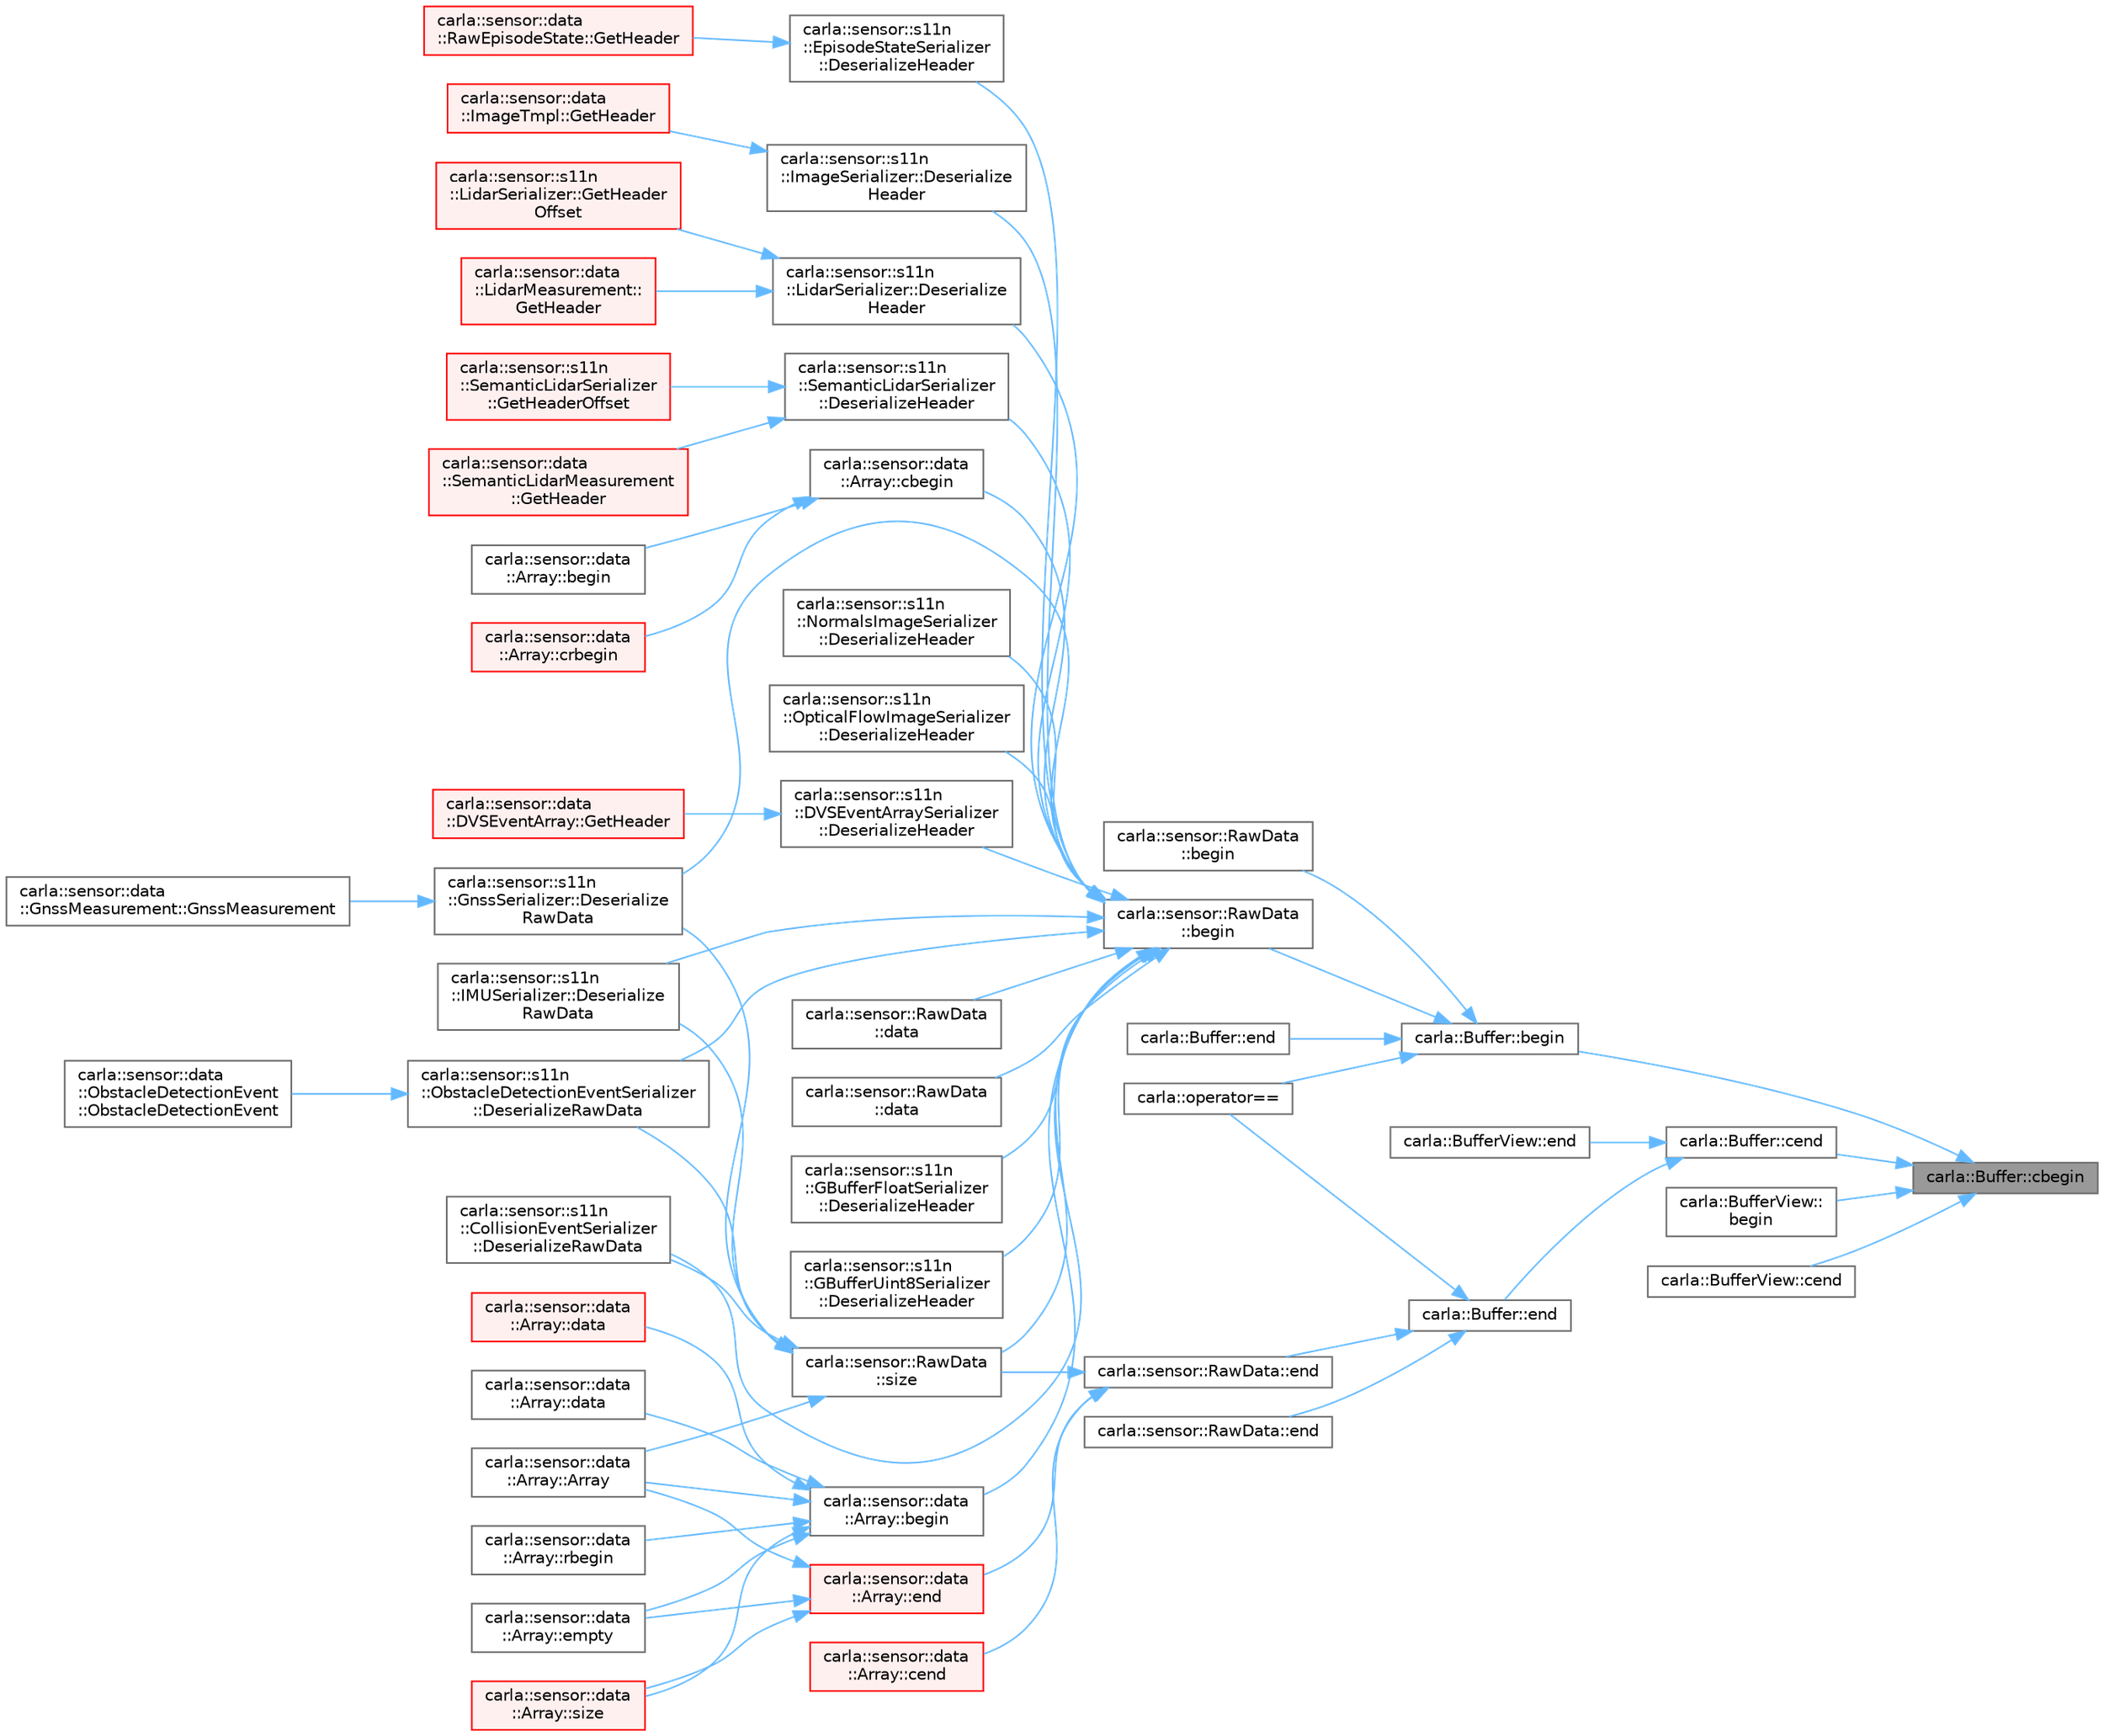 digraph "carla::Buffer::cbegin"
{
 // INTERACTIVE_SVG=YES
 // LATEX_PDF_SIZE
  bgcolor="transparent";
  edge [fontname=Helvetica,fontsize=10,labelfontname=Helvetica,labelfontsize=10];
  node [fontname=Helvetica,fontsize=10,shape=box,height=0.2,width=0.4];
  rankdir="RL";
  Node1 [id="Node000001",label="carla::Buffer::cbegin",height=0.2,width=0.4,color="gray40", fillcolor="grey60", style="filled", fontcolor="black",tooltip=" "];
  Node1 -> Node2 [id="edge1_Node000001_Node000002",dir="back",color="steelblue1",style="solid",tooltip=" "];
  Node2 [id="Node000002",label="carla::Buffer::begin",height=0.2,width=0.4,color="grey40", fillcolor="white", style="filled",URL="$d0/d0a/classcarla_1_1Buffer.html#a0afeda4355e6196d808ddf25142d5dbd",tooltip=" "];
  Node2 -> Node3 [id="edge2_Node000002_Node000003",dir="back",color="steelblue1",style="solid",tooltip=" "];
  Node3 [id="Node000003",label="carla::sensor::RawData\l::begin",height=0.2,width=0.4,color="grey40", fillcolor="white", style="filled",URL="$d3/da0/classcarla_1_1sensor_1_1RawData.html#a0c874dd15dce0518010d8cc2e1a8f4f6",tooltip="Begin iterator to the data generated by the sensor."];
  Node2 -> Node4 [id="edge3_Node000002_Node000004",dir="back",color="steelblue1",style="solid",tooltip=" "];
  Node4 [id="Node000004",label="carla::sensor::RawData\l::begin",height=0.2,width=0.4,color="grey40", fillcolor="white", style="filled",URL="$d3/da0/classcarla_1_1sensor_1_1RawData.html#ad29c6a9698aa66f593286f5e6fc601ea",tooltip="Begin iterator to the data generated by the sensor."];
  Node4 -> Node5 [id="edge4_Node000004_Node000005",dir="back",color="steelblue1",style="solid",tooltip=" "];
  Node5 [id="Node000005",label="carla::sensor::data\l::Array::begin",height=0.2,width=0.4,color="grey40", fillcolor="white", style="filled",URL="$d2/dcc/classcarla_1_1sensor_1_1data_1_1Array.html#ad4106c884d01f339c75bf33f480da7d2",tooltip=" "];
  Node5 -> Node6 [id="edge5_Node000005_Node000006",dir="back",color="steelblue1",style="solid",tooltip=" "];
  Node6 [id="Node000006",label="carla::sensor::data\l::Array::Array",height=0.2,width=0.4,color="grey40", fillcolor="white", style="filled",URL="$d2/dcc/classcarla_1_1sensor_1_1data_1_1Array.html#a0bbb02616c862c8969d94feac57dc8fd",tooltip=" "];
  Node5 -> Node7 [id="edge6_Node000005_Node000007",dir="back",color="steelblue1",style="solid",tooltip=" "];
  Node7 [id="Node000007",label="carla::sensor::data\l::Array::data",height=0.2,width=0.4,color="red", fillcolor="#FFF0F0", style="filled",URL="$d2/dcc/classcarla_1_1sensor_1_1data_1_1Array.html#aaba8587c9e8b3bfab47ab14b92fe2c11",tooltip=" "];
  Node5 -> Node12 [id="edge7_Node000005_Node000012",dir="back",color="steelblue1",style="solid",tooltip=" "];
  Node12 [id="Node000012",label="carla::sensor::data\l::Array::data",height=0.2,width=0.4,color="grey40", fillcolor="white", style="filled",URL="$d2/dcc/classcarla_1_1sensor_1_1data_1_1Array.html#a3c69471e62a52869989a1ab3b1ec38d3",tooltip=" "];
  Node5 -> Node13 [id="edge8_Node000005_Node000013",dir="back",color="steelblue1",style="solid",tooltip=" "];
  Node13 [id="Node000013",label="carla::sensor::data\l::Array::empty",height=0.2,width=0.4,color="grey40", fillcolor="white", style="filled",URL="$d2/dcc/classcarla_1_1sensor_1_1data_1_1Array.html#a45922732dcb2e5735e430eb0927ba1b2",tooltip=" "];
  Node5 -> Node14 [id="edge9_Node000005_Node000014",dir="back",color="steelblue1",style="solid",tooltip=" "];
  Node14 [id="Node000014",label="carla::sensor::data\l::Array::rbegin",height=0.2,width=0.4,color="grey40", fillcolor="white", style="filled",URL="$d2/dcc/classcarla_1_1sensor_1_1data_1_1Array.html#ae81805629a78702b2ff0992fd3b97419",tooltip=" "];
  Node5 -> Node15 [id="edge10_Node000005_Node000015",dir="back",color="steelblue1",style="solid",tooltip=" "];
  Node15 [id="Node000015",label="carla::sensor::data\l::Array::size",height=0.2,width=0.4,color="red", fillcolor="#FFF0F0", style="filled",URL="$d2/dcc/classcarla_1_1sensor_1_1data_1_1Array.html#aa74c92285dda9ebeba4094ef12b6f50b",tooltip=" "];
  Node4 -> Node17 [id="edge11_Node000004_Node000017",dir="back",color="steelblue1",style="solid",tooltip=" "];
  Node17 [id="Node000017",label="carla::sensor::data\l::Array::cbegin",height=0.2,width=0.4,color="grey40", fillcolor="white", style="filled",URL="$d2/dcc/classcarla_1_1sensor_1_1data_1_1Array.html#a402615b6d9b50f138f8925fb12d92697",tooltip=" "];
  Node17 -> Node18 [id="edge12_Node000017_Node000018",dir="back",color="steelblue1",style="solid",tooltip=" "];
  Node18 [id="Node000018",label="carla::sensor::data\l::Array::begin",height=0.2,width=0.4,color="grey40", fillcolor="white", style="filled",URL="$d2/dcc/classcarla_1_1sensor_1_1data_1_1Array.html#a49be88916960e7a74f84c11fe6a55008",tooltip=" "];
  Node17 -> Node19 [id="edge13_Node000017_Node000019",dir="back",color="steelblue1",style="solid",tooltip=" "];
  Node19 [id="Node000019",label="carla::sensor::data\l::Array::crbegin",height=0.2,width=0.4,color="red", fillcolor="#FFF0F0", style="filled",URL="$d2/dcc/classcarla_1_1sensor_1_1data_1_1Array.html#a577c4ef3bd76c1bf0014583d3fee2456",tooltip=" "];
  Node4 -> Node21 [id="edge14_Node000004_Node000021",dir="back",color="steelblue1",style="solid",tooltip=" "];
  Node21 [id="Node000021",label="carla::sensor::RawData\l::data",height=0.2,width=0.4,color="grey40", fillcolor="white", style="filled",URL="$d3/da0/classcarla_1_1sensor_1_1RawData.html#a6a5cc3f291c52347164d6a127f3200c6",tooltip="Retrieve a pointer to the memory containing the data generated by the sensor."];
  Node4 -> Node22 [id="edge15_Node000004_Node000022",dir="back",color="steelblue1",style="solid",tooltip=" "];
  Node22 [id="Node000022",label="carla::sensor::RawData\l::data",height=0.2,width=0.4,color="grey40", fillcolor="white", style="filled",URL="$d3/da0/classcarla_1_1sensor_1_1RawData.html#a9387ab968d74b0c67e6c71610d61fca9",tooltip="Retrieve a pointer to the memory containing the data generated by the sensor."];
  Node4 -> Node23 [id="edge16_Node000004_Node000023",dir="back",color="steelblue1",style="solid",tooltip=" "];
  Node23 [id="Node000023",label="carla::sensor::s11n\l::DVSEventArraySerializer\l::DeserializeHeader",height=0.2,width=0.4,color="grey40", fillcolor="white", style="filled",URL="$db/ddd/classcarla_1_1sensor_1_1s11n_1_1DVSEventArraySerializer.html#a2ec616399df6f265a6371c30f8ebde6d",tooltip=" "];
  Node23 -> Node24 [id="edge17_Node000023_Node000024",dir="back",color="steelblue1",style="solid",tooltip=" "];
  Node24 [id="Node000024",label="carla::sensor::data\l::DVSEventArray::GetHeader",height=0.2,width=0.4,color="red", fillcolor="#FFF0F0", style="filled",URL="$df/dc1/classcarla_1_1sensor_1_1data_1_1DVSEventArray.html#a1570b7b009d7024ba0e1eb3bbdb91864",tooltip=" "];
  Node4 -> Node29 [id="edge18_Node000004_Node000029",dir="back",color="steelblue1",style="solid",tooltip=" "];
  Node29 [id="Node000029",label="carla::sensor::s11n\l::EpisodeStateSerializer\l::DeserializeHeader",height=0.2,width=0.4,color="grey40", fillcolor="white", style="filled",URL="$da/d5d/classcarla_1_1sensor_1_1s11n_1_1EpisodeStateSerializer.html#ab34ec071fbffbe3786858ca8e02eff3a",tooltip=" "];
  Node29 -> Node30 [id="edge19_Node000029_Node000030",dir="back",color="steelblue1",style="solid",tooltip=" "];
  Node30 [id="Node000030",label="carla::sensor::data\l::RawEpisodeState::GetHeader",height=0.2,width=0.4,color="red", fillcolor="#FFF0F0", style="filled",URL="$d4/d68/classcarla_1_1sensor_1_1data_1_1RawEpisodeState.html#a41c627f3fa5914603df00ae7c2acb82e",tooltip=" "];
  Node4 -> Node36 [id="edge20_Node000004_Node000036",dir="back",color="steelblue1",style="solid",tooltip=" "];
  Node36 [id="Node000036",label="carla::sensor::s11n\l::GBufferFloatSerializer\l::DeserializeHeader",height=0.2,width=0.4,color="grey40", fillcolor="white", style="filled",URL="$d8/da1/classcarla_1_1sensor_1_1s11n_1_1GBufferFloatSerializer.html#a816110e356749956dad377d40b94e71f",tooltip=" "];
  Node4 -> Node37 [id="edge21_Node000004_Node000037",dir="back",color="steelblue1",style="solid",tooltip=" "];
  Node37 [id="Node000037",label="carla::sensor::s11n\l::GBufferUint8Serializer\l::DeserializeHeader",height=0.2,width=0.4,color="grey40", fillcolor="white", style="filled",URL="$d9/d9a/classcarla_1_1sensor_1_1s11n_1_1GBufferUint8Serializer.html#a18dfeb895871e5e9ee046af43004f8dc",tooltip=" "];
  Node4 -> Node38 [id="edge22_Node000004_Node000038",dir="back",color="steelblue1",style="solid",tooltip=" "];
  Node38 [id="Node000038",label="carla::sensor::s11n\l::ImageSerializer::Deserialize\lHeader",height=0.2,width=0.4,color="grey40", fillcolor="white", style="filled",URL="$db/dba/classcarla_1_1sensor_1_1s11n_1_1ImageSerializer.html#aa3fdfba42660f9865b1967194a34b755",tooltip=" "];
  Node38 -> Node39 [id="edge23_Node000038_Node000039",dir="back",color="steelblue1",style="solid",tooltip=" "];
  Node39 [id="Node000039",label="carla::sensor::data\l::ImageTmpl::GetHeader",height=0.2,width=0.4,color="red", fillcolor="#FFF0F0", style="filled",URL="$df/d55/classcarla_1_1sensor_1_1data_1_1ImageTmpl.html#afdc0f33247d9775258c2cf82a64d8d33",tooltip=" "];
  Node4 -> Node44 [id="edge24_Node000004_Node000044",dir="back",color="steelblue1",style="solid",tooltip=" "];
  Node44 [id="Node000044",label="carla::sensor::s11n\l::LidarSerializer::Deserialize\lHeader",height=0.2,width=0.4,color="grey40", fillcolor="white", style="filled",URL="$dc/d6a/classcarla_1_1sensor_1_1s11n_1_1LidarSerializer.html#ae5a49baca70ce28ef427df4e6a9c9be1",tooltip=" "];
  Node44 -> Node45 [id="edge25_Node000044_Node000045",dir="back",color="steelblue1",style="solid",tooltip=" "];
  Node45 [id="Node000045",label="carla::sensor::data\l::LidarMeasurement::\lGetHeader",height=0.2,width=0.4,color="red", fillcolor="#FFF0F0", style="filled",URL="$df/d8d/classcarla_1_1sensor_1_1data_1_1LidarMeasurement.html#ac6874dd8456f4ad5d9c0bb19a1f411c8",tooltip=" "];
  Node44 -> Node49 [id="edge26_Node000044_Node000049",dir="back",color="steelblue1",style="solid",tooltip=" "];
  Node49 [id="Node000049",label="carla::sensor::s11n\l::LidarSerializer::GetHeader\lOffset",height=0.2,width=0.4,color="red", fillcolor="#FFF0F0", style="filled",URL="$dc/d6a/classcarla_1_1sensor_1_1s11n_1_1LidarSerializer.html#ae69b82b5fb55ff03e29e98ba2d7fd149",tooltip=" "];
  Node4 -> Node51 [id="edge27_Node000004_Node000051",dir="back",color="steelblue1",style="solid",tooltip=" "];
  Node51 [id="Node000051",label="carla::sensor::s11n\l::NormalsImageSerializer\l::DeserializeHeader",height=0.2,width=0.4,color="grey40", fillcolor="white", style="filled",URL="$d6/dcb/classcarla_1_1sensor_1_1s11n_1_1NormalsImageSerializer.html#a269fcbb305cc4e0c7a3d663cdd4a5f6a",tooltip=" "];
  Node4 -> Node52 [id="edge28_Node000004_Node000052",dir="back",color="steelblue1",style="solid",tooltip=" "];
  Node52 [id="Node000052",label="carla::sensor::s11n\l::OpticalFlowImageSerializer\l::DeserializeHeader",height=0.2,width=0.4,color="grey40", fillcolor="white", style="filled",URL="$d1/d0f/classcarla_1_1sensor_1_1s11n_1_1OpticalFlowImageSerializer.html#adabbff9dbd476a4b3d0670d3b9562c20",tooltip=" "];
  Node4 -> Node53 [id="edge29_Node000004_Node000053",dir="back",color="steelblue1",style="solid",tooltip=" "];
  Node53 [id="Node000053",label="carla::sensor::s11n\l::SemanticLidarSerializer\l::DeserializeHeader",height=0.2,width=0.4,color="grey40", fillcolor="white", style="filled",URL="$d2/ddd/classcarla_1_1sensor_1_1s11n_1_1SemanticLidarSerializer.html#ab68ae9b756e680f15b810a9300b79d74",tooltip=" "];
  Node53 -> Node54 [id="edge30_Node000053_Node000054",dir="back",color="steelblue1",style="solid",tooltip=" "];
  Node54 [id="Node000054",label="carla::sensor::data\l::SemanticLidarMeasurement\l::GetHeader",height=0.2,width=0.4,color="red", fillcolor="#FFF0F0", style="filled",URL="$d0/dd5/classcarla_1_1sensor_1_1data_1_1SemanticLidarMeasurement.html#a2aac891ee4484400a8ecca70c7236d2f",tooltip=" "];
  Node53 -> Node58 [id="edge31_Node000053_Node000058",dir="back",color="steelblue1",style="solid",tooltip=" "];
  Node58 [id="Node000058",label="carla::sensor::s11n\l::SemanticLidarSerializer\l::GetHeaderOffset",height=0.2,width=0.4,color="red", fillcolor="#FFF0F0", style="filled",URL="$d2/ddd/classcarla_1_1sensor_1_1s11n_1_1SemanticLidarSerializer.html#aa62f50268366605137597a22efc437fa",tooltip=" "];
  Node4 -> Node60 [id="edge32_Node000004_Node000060",dir="back",color="steelblue1",style="solid",tooltip=" "];
  Node60 [id="Node000060",label="carla::sensor::s11n\l::CollisionEventSerializer\l::DeserializeRawData",height=0.2,width=0.4,color="grey40", fillcolor="white", style="filled",URL="$da/de4/classcarla_1_1sensor_1_1s11n_1_1CollisionEventSerializer.html#a371a9104f135008ece300eaf69f41934",tooltip=" "];
  Node4 -> Node61 [id="edge33_Node000004_Node000061",dir="back",color="steelblue1",style="solid",tooltip=" "];
  Node61 [id="Node000061",label="carla::sensor::s11n\l::GnssSerializer::Deserialize\lRawData",height=0.2,width=0.4,color="grey40", fillcolor="white", style="filled",URL="$d0/d49/classcarla_1_1sensor_1_1s11n_1_1GnssSerializer.html#af954d847f754091fb560deab43dd85c4",tooltip=" "];
  Node61 -> Node62 [id="edge34_Node000061_Node000062",dir="back",color="steelblue1",style="solid",tooltip=" "];
  Node62 [id="Node000062",label="carla::sensor::data\l::GnssMeasurement::GnssMeasurement",height=0.2,width=0.4,color="grey40", fillcolor="white", style="filled",URL="$d2/ddb/classcarla_1_1sensor_1_1data_1_1GnssMeasurement.html#a6216a0e4b8b495ae05f1b946ef0a5a13",tooltip=" "];
  Node4 -> Node63 [id="edge35_Node000004_Node000063",dir="back",color="steelblue1",style="solid",tooltip=" "];
  Node63 [id="Node000063",label="carla::sensor::s11n\l::IMUSerializer::Deserialize\lRawData",height=0.2,width=0.4,color="grey40", fillcolor="white", style="filled",URL="$dc/da1/classcarla_1_1sensor_1_1s11n_1_1IMUSerializer.html#ad393288dca1aba7bb57c55dff16b24b5",tooltip=" "];
  Node4 -> Node64 [id="edge36_Node000004_Node000064",dir="back",color="steelblue1",style="solid",tooltip=" "];
  Node64 [id="Node000064",label="carla::sensor::s11n\l::ObstacleDetectionEventSerializer\l::DeserializeRawData",height=0.2,width=0.4,color="grey40", fillcolor="white", style="filled",URL="$d9/d82/classcarla_1_1sensor_1_1s11n_1_1ObstacleDetectionEventSerializer.html#aaf400069620524e3367aa7bdb51dc0ee",tooltip=" "];
  Node64 -> Node65 [id="edge37_Node000064_Node000065",dir="back",color="steelblue1",style="solid",tooltip=" "];
  Node65 [id="Node000065",label="carla::sensor::data\l::ObstacleDetectionEvent\l::ObstacleDetectionEvent",height=0.2,width=0.4,color="grey40", fillcolor="white", style="filled",URL="$d3/d28/classcarla_1_1sensor_1_1data_1_1ObstacleDetectionEvent.html#adde998de0188eb44d081865d9e2f4257",tooltip=" "];
  Node4 -> Node66 [id="edge38_Node000004_Node000066",dir="back",color="steelblue1",style="solid",tooltip=" "];
  Node66 [id="Node000066",label="carla::sensor::RawData\l::size",height=0.2,width=0.4,color="grey40", fillcolor="white", style="filled",URL="$d3/da0/classcarla_1_1sensor_1_1RawData.html#ae79dc5e8f8cee2257efa411c4490e5ff",tooltip="Size in bytes of the data generated by the sensor."];
  Node66 -> Node6 [id="edge39_Node000066_Node000006",dir="back",color="steelblue1",style="solid",tooltip=" "];
  Node66 -> Node60 [id="edge40_Node000066_Node000060",dir="back",color="steelblue1",style="solid",tooltip=" "];
  Node66 -> Node61 [id="edge41_Node000066_Node000061",dir="back",color="steelblue1",style="solid",tooltip=" "];
  Node66 -> Node63 [id="edge42_Node000066_Node000063",dir="back",color="steelblue1",style="solid",tooltip=" "];
  Node66 -> Node64 [id="edge43_Node000066_Node000064",dir="back",color="steelblue1",style="solid",tooltip=" "];
  Node2 -> Node67 [id="edge44_Node000002_Node000067",dir="back",color="steelblue1",style="solid",tooltip=" "];
  Node67 [id="Node000067",label="carla::Buffer::end",height=0.2,width=0.4,color="grey40", fillcolor="white", style="filled",URL="$d0/d0a/classcarla_1_1Buffer.html#ae66cddd62d01d0663827010305f2ffb3",tooltip=" "];
  Node2 -> Node68 [id="edge45_Node000002_Node000068",dir="back",color="steelblue1",style="solid",tooltip=" "];
  Node68 [id="Node000068",label="carla::operator==",height=0.2,width=0.4,color="grey40", fillcolor="white", style="filled",URL="$d9/d36/namespacecarla.html#aed73873636da4f0dc2943cf87e24ecb1",tooltip=" "];
  Node1 -> Node69 [id="edge46_Node000001_Node000069",dir="back",color="steelblue1",style="solid",tooltip=" "];
  Node69 [id="Node000069",label="carla::BufferView::\lbegin",height=0.2,width=0.4,color="grey40", fillcolor="white", style="filled",URL="$db/db8/classcarla_1_1BufferView.html#a6ba624ad6d843562df4d5c805a5e55ec",tooltip=" "];
  Node1 -> Node70 [id="edge47_Node000001_Node000070",dir="back",color="steelblue1",style="solid",tooltip=" "];
  Node70 [id="Node000070",label="carla::Buffer::cend",height=0.2,width=0.4,color="grey40", fillcolor="white", style="filled",URL="$d0/d0a/classcarla_1_1Buffer.html#a3fa645d9dfbc14a4f0f4d5f6ab2ae2c7",tooltip=" "];
  Node70 -> Node71 [id="edge48_Node000070_Node000071",dir="back",color="steelblue1",style="solid",tooltip=" "];
  Node71 [id="Node000071",label="carla::Buffer::end",height=0.2,width=0.4,color="grey40", fillcolor="white", style="filled",URL="$d0/d0a/classcarla_1_1Buffer.html#ad23e8895923c1535a1099100195a3d2b",tooltip=" "];
  Node71 -> Node72 [id="edge49_Node000071_Node000072",dir="back",color="steelblue1",style="solid",tooltip=" "];
  Node72 [id="Node000072",label="carla::sensor::RawData::end",height=0.2,width=0.4,color="grey40", fillcolor="white", style="filled",URL="$d3/da0/classcarla_1_1sensor_1_1RawData.html#aa330f7cb147488e949363e0dacf9df64",tooltip="Past-the-end iterator to the data generated by the sensor."];
  Node71 -> Node73 [id="edge50_Node000071_Node000073",dir="back",color="steelblue1",style="solid",tooltip=" "];
  Node73 [id="Node000073",label="carla::sensor::RawData::end",height=0.2,width=0.4,color="grey40", fillcolor="white", style="filled",URL="$d3/da0/classcarla_1_1sensor_1_1RawData.html#a436195761ec6eb8a18bc98ba8e9d8725",tooltip="Past-the-end iterator to the data generated by the sensor."];
  Node73 -> Node74 [id="edge51_Node000073_Node000074",dir="back",color="steelblue1",style="solid",tooltip=" "];
  Node74 [id="Node000074",label="carla::sensor::data\l::Array::cend",height=0.2,width=0.4,color="red", fillcolor="#FFF0F0", style="filled",URL="$d2/dcc/classcarla_1_1sensor_1_1data_1_1Array.html#af5600cc6ec3dc8f034ff8d66b9a1b15b",tooltip=" "];
  Node73 -> Node78 [id="edge52_Node000073_Node000078",dir="back",color="steelblue1",style="solid",tooltip=" "];
  Node78 [id="Node000078",label="carla::sensor::data\l::Array::end",height=0.2,width=0.4,color="red", fillcolor="#FFF0F0", style="filled",URL="$d2/dcc/classcarla_1_1sensor_1_1data_1_1Array.html#a035a476f85ca559f56d245b7535aa942",tooltip=" "];
  Node78 -> Node6 [id="edge53_Node000078_Node000006",dir="back",color="steelblue1",style="solid",tooltip=" "];
  Node78 -> Node13 [id="edge54_Node000078_Node000013",dir="back",color="steelblue1",style="solid",tooltip=" "];
  Node78 -> Node15 [id="edge55_Node000078_Node000015",dir="back",color="steelblue1",style="solid",tooltip=" "];
  Node73 -> Node66 [id="edge56_Node000073_Node000066",dir="back",color="steelblue1",style="solid",tooltip=" "];
  Node71 -> Node68 [id="edge57_Node000071_Node000068",dir="back",color="steelblue1",style="solid",tooltip=" "];
  Node70 -> Node80 [id="edge58_Node000070_Node000080",dir="back",color="steelblue1",style="solid",tooltip=" "];
  Node80 [id="Node000080",label="carla::BufferView::end",height=0.2,width=0.4,color="grey40", fillcolor="white", style="filled",URL="$db/db8/classcarla_1_1BufferView.html#ad800053dcba204fde5ffcd419b64d58c",tooltip=" "];
  Node1 -> Node81 [id="edge59_Node000001_Node000081",dir="back",color="steelblue1",style="solid",tooltip=" "];
  Node81 [id="Node000081",label="carla::BufferView::cend",height=0.2,width=0.4,color="grey40", fillcolor="white", style="filled",URL="$db/db8/classcarla_1_1BufferView.html#a366a883bb704da7aa822f402cef21c84",tooltip=" "];
}
